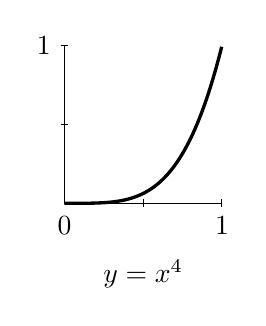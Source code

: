 \begin{tikzpicture}[scale=2]
  \draw (0,0)--(1,0);
  \draw (0,0)--(0,1);

  \draw[very thick] plot[samples=100, domain=0:1](\x, {(\x)^4});
  \draw (0.5,-0.3) node[below] {$y=x^4$};
  
  \foreach \x in {0.5, 1}{
               \draw[thin] (\x,-0.025)--(\x,0.025);
               \draw[thin] (-.025,\x)--(0.025,\x);
};
  \draw (0,-.025) node[below] {$0$};
%  \draw (.5,-.025) node[below] {$\frac{1}{2}$};
  \draw (1,-.025) node[below] {$1$};
%  \draw (-.025,.5) node[left] {$\frac{1}{2}$};
  \draw (-.025,1) node[left] {$1$};
\end{tikzpicture}
